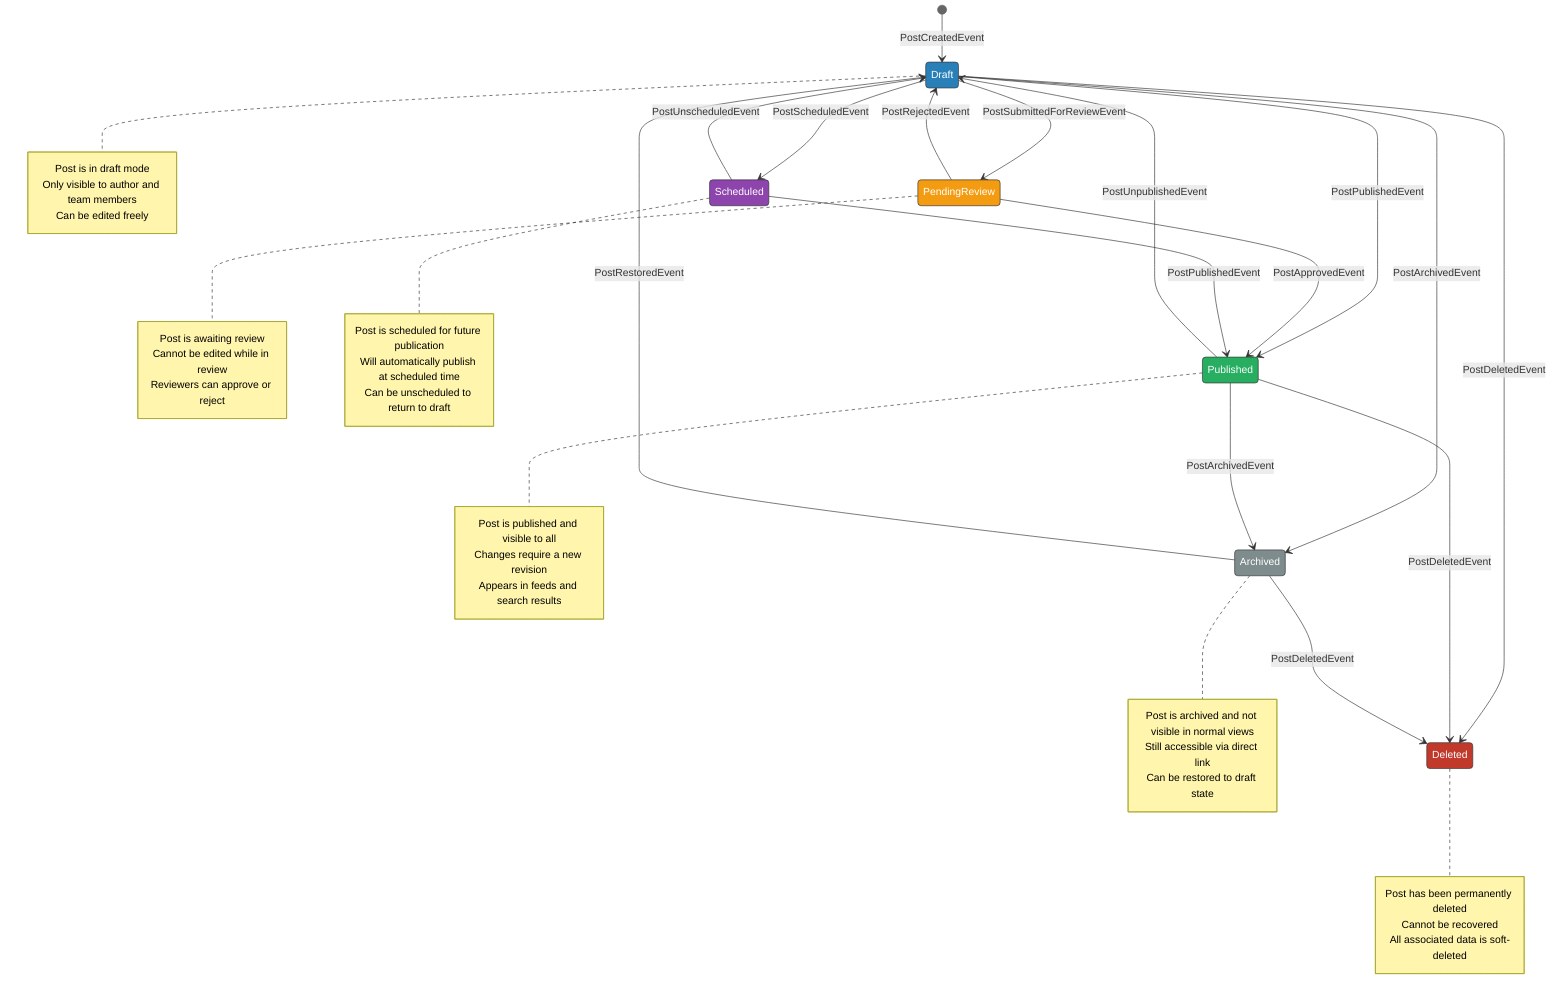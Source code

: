 %%{init: {'theme': 'default', 'themeVariables': { 'primaryColor': '#f5f5f5', 'primaryTextColor': '#333333', 'primaryBorderColor': '#cccccc', 'lineColor': '#666666', 'secondaryColor': '#f0f0f0', 'tertiaryColor': '#ffffff' }}}%%
stateDiagram-v2
    [*] --> Draft: PostCreatedEvent
    Draft --> Published: PostPublishedEvent
    Published --> Draft: PostUnpublishedEvent
    Draft --> Archived: PostArchivedEvent
    Published --> Archived: PostArchivedEvent
    Archived --> Draft: PostRestoredEvent
    Draft --> Deleted: PostDeletedEvent
    Published --> Deleted: PostDeletedEvent
    Archived --> Deleted: PostDeletedEvent
    Draft --> PendingReview: PostSubmittedForReviewEvent
    PendingReview --> Draft: PostRejectedEvent
    PendingReview --> Published: PostApprovedEvent
    Draft --> Scheduled: PostScheduledEvent
    Scheduled --> Published: PostPublishedEvent
    Scheduled --> Draft: PostUnscheduledEvent
    
    %% State styling with classes
    classDef draftState fill:#2980B9,stroke:#333,color:white
    classDef pendingReviewState fill:#F39C12,stroke:#333,color:white
    classDef publishedState fill:#27AE60,stroke:#333,color:white
    classDef scheduledState fill:#8E44AD,stroke:#333,color:white
    classDef archivedState fill:#7F8C8D,stroke:#333,color:white
    classDef deletedState fill:#C0392B,stroke:#333,color:white
    
    class Draft draftState
    class PendingReview pendingReviewState
    class Published publishedState
    class Scheduled scheduledState
    class Archived archivedState
    class Deleted deletedState
    
    %% Notes
    note right of Draft
        Post is in draft mode
        Only visible to author and team members
        Can be edited freely
    end note
    
    note right of PendingReview
        Post is awaiting review
        Cannot be edited while in review
        Reviewers can approve or reject
    end note
    
    note right of Published
        Post is published and visible to all
        Changes require a new revision
        Appears in feeds and search results
    end note
    
    note right of Scheduled
        Post is scheduled for future publication
        Will automatically publish at scheduled time
        Can be unscheduled to return to draft
    end note
    
    note right of Archived
        Post is archived and not visible in normal views
        Still accessible via direct link
        Can be restored to draft state
    end note
    
    note right of Deleted
        Post has been permanently deleted
        Cannot be recovered
        All associated data is soft-deleted
    end note